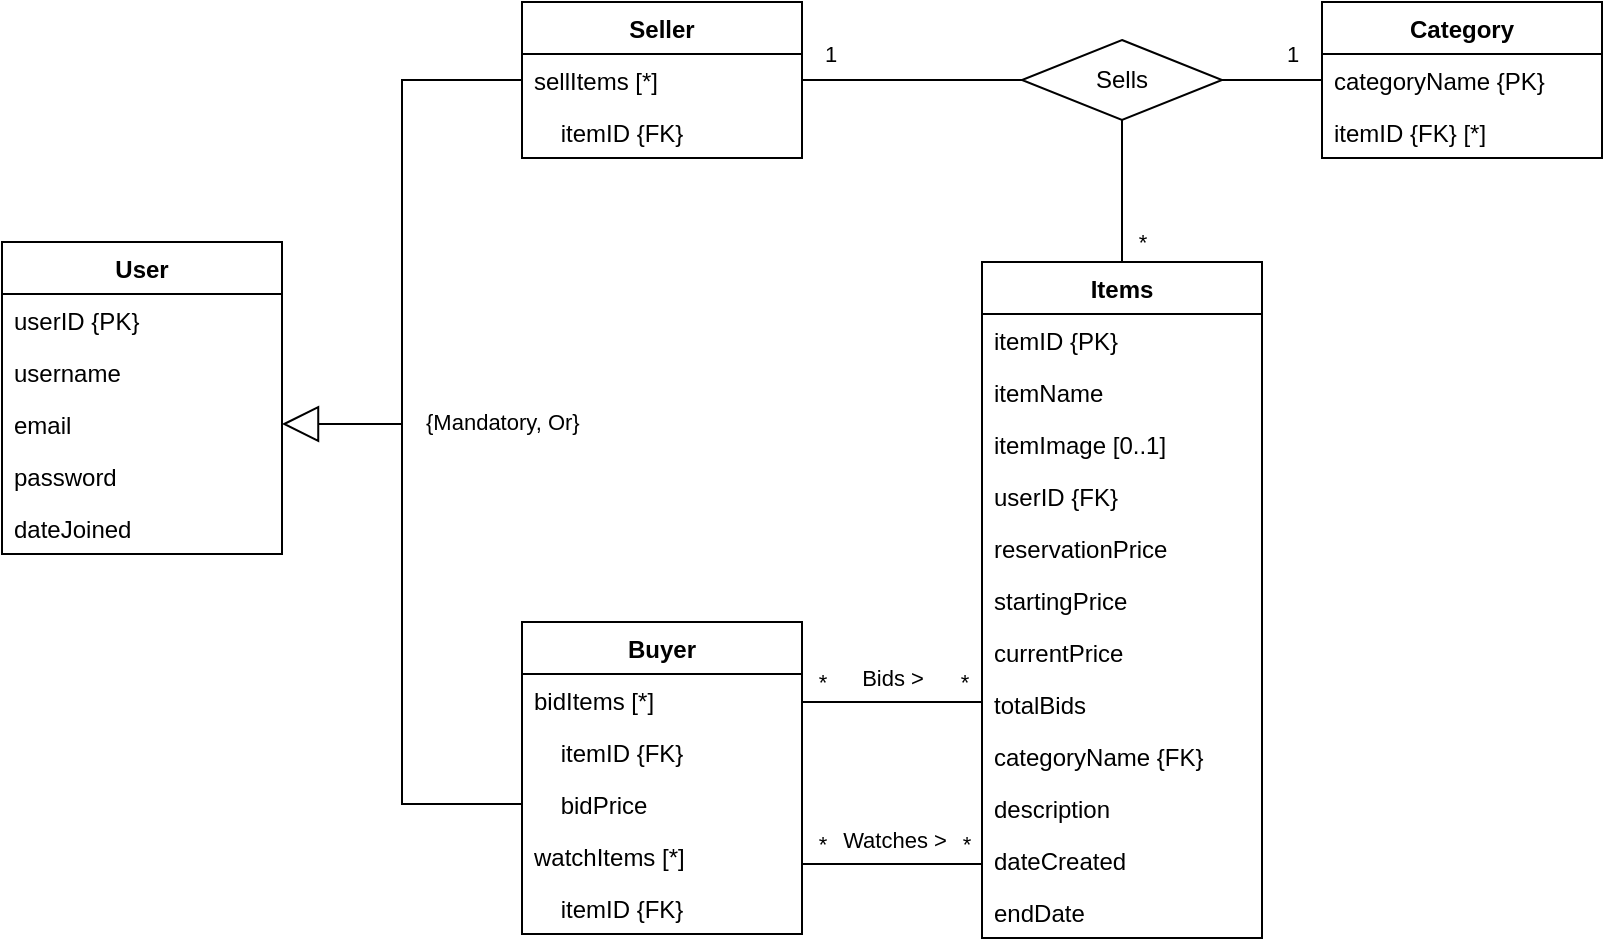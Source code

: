 <mxfile version="20.5.1" type="device"><diagram id="TwUcjbTNxHrpg2Pi-Iwy" name="Page-1"><mxGraphModel dx="1038" dy="556" grid="1" gridSize="10" guides="1" tooltips="1" connect="1" arrows="1" fold="1" page="1" pageScale="1" pageWidth="1169" pageHeight="827" math="0" shadow="0"><root><mxCell id="0"/><mxCell id="1" parent="0"/><mxCell id="FdjivdY3tDX9qHvkWPbz-15" value="User" style="swimlane;fontStyle=1;childLayout=stackLayout;horizontal=1;startSize=26;fillColor=none;horizontalStack=0;resizeParent=1;resizeParentMax=0;resizeLast=0;collapsible=1;marginBottom=0;" parent="1" vertex="1"><mxGeometry x="185" y="300" width="140" height="156" as="geometry"/></mxCell><mxCell id="FdjivdY3tDX9qHvkWPbz-16" value="userID {PK}" style="text;strokeColor=none;fillColor=none;align=left;verticalAlign=top;spacingLeft=4;spacingRight=4;overflow=hidden;rotatable=0;points=[[0,0.5],[1,0.5]];portConstraint=eastwest;" parent="FdjivdY3tDX9qHvkWPbz-15" vertex="1"><mxGeometry y="26" width="140" height="26" as="geometry"/></mxCell><mxCell id="FdjivdY3tDX9qHvkWPbz-17" value="username" style="text;strokeColor=none;fillColor=none;align=left;verticalAlign=top;spacingLeft=4;spacingRight=4;overflow=hidden;rotatable=0;points=[[0,0.5],[1,0.5]];portConstraint=eastwest;" parent="FdjivdY3tDX9qHvkWPbz-15" vertex="1"><mxGeometry y="52" width="140" height="26" as="geometry"/></mxCell><mxCell id="FdjivdY3tDX9qHvkWPbz-18" value="email" style="text;strokeColor=none;fillColor=none;align=left;verticalAlign=top;spacingLeft=4;spacingRight=4;overflow=hidden;rotatable=0;points=[[0,0.5],[1,0.5]];portConstraint=eastwest;" parent="FdjivdY3tDX9qHvkWPbz-15" vertex="1"><mxGeometry y="78" width="140" height="26" as="geometry"/></mxCell><mxCell id="FdjivdY3tDX9qHvkWPbz-19" value="password" style="text;strokeColor=none;fillColor=none;align=left;verticalAlign=top;spacingLeft=4;spacingRight=4;overflow=hidden;rotatable=0;points=[[0,0.5],[1,0.5]];portConstraint=eastwest;" parent="FdjivdY3tDX9qHvkWPbz-15" vertex="1"><mxGeometry y="104" width="140" height="26" as="geometry"/></mxCell><mxCell id="FdjivdY3tDX9qHvkWPbz-20" value="dateJoined" style="text;strokeColor=none;fillColor=none;align=left;verticalAlign=top;spacingLeft=4;spacingRight=4;overflow=hidden;rotatable=0;points=[[0,0.5],[1,0.5]];portConstraint=eastwest;" parent="FdjivdY3tDX9qHvkWPbz-15" vertex="1"><mxGeometry y="130" width="140" height="26" as="geometry"/></mxCell><mxCell id="FdjivdY3tDX9qHvkWPbz-21" value="Seller" style="swimlane;fontStyle=1;childLayout=stackLayout;horizontal=1;startSize=26;fillColor=none;horizontalStack=0;resizeParent=1;resizeParentMax=0;resizeLast=0;collapsible=1;marginBottom=0;" parent="1" vertex="1"><mxGeometry x="445" y="180" width="140" height="78" as="geometry"/></mxCell><mxCell id="FdjivdY3tDX9qHvkWPbz-22" value="sellItems [*]" style="text;strokeColor=none;fillColor=none;align=left;verticalAlign=top;spacingLeft=4;spacingRight=4;overflow=hidden;rotatable=0;points=[[0,0.5],[1,0.5]];portConstraint=eastwest;" parent="FdjivdY3tDX9qHvkWPbz-21" vertex="1"><mxGeometry y="26" width="140" height="26" as="geometry"/></mxCell><mxCell id="FdjivdY3tDX9qHvkWPbz-23" value="    itemID {FK}" style="text;strokeColor=none;fillColor=none;align=left;verticalAlign=top;spacingLeft=4;spacingRight=4;overflow=hidden;rotatable=0;points=[[0,0.5],[1,0.5]];portConstraint=eastwest;" parent="FdjivdY3tDX9qHvkWPbz-21" vertex="1"><mxGeometry y="52" width="140" height="26" as="geometry"/></mxCell><mxCell id="FdjivdY3tDX9qHvkWPbz-27" value="" style="endArrow=block;endSize=16;endFill=0;rounded=0;exitX=0;exitY=0.5;exitDx=0;exitDy=0;entryX=1;entryY=0.5;entryDx=0;entryDy=0;html=1;" parent="1" source="FdjivdY3tDX9qHvkWPbz-22" target="FdjivdY3tDX9qHvkWPbz-18" edge="1"><mxGeometry width="160" relative="1" as="geometry"><mxPoint x="445" y="390" as="sourcePoint"/><mxPoint x="605" y="390" as="targetPoint"/><Array as="points"><mxPoint x="385" y="219"/><mxPoint x="385" y="391"/></Array></mxGeometry></mxCell><mxCell id="FdjivdY3tDX9qHvkWPbz-28" value="Buyer" style="swimlane;fontStyle=1;childLayout=stackLayout;horizontal=1;startSize=26;fillColor=none;horizontalStack=0;resizeParent=1;resizeParentMax=0;resizeLast=0;collapsible=1;marginBottom=0;" parent="1" vertex="1"><mxGeometry x="445" y="490" width="140" height="156" as="geometry"/></mxCell><mxCell id="FdjivdY3tDX9qHvkWPbz-29" value="bidItems [*]" style="text;strokeColor=none;fillColor=none;align=left;verticalAlign=top;spacingLeft=4;spacingRight=4;overflow=hidden;rotatable=0;points=[[0,0.5],[1,0.5]];portConstraint=eastwest;" parent="FdjivdY3tDX9qHvkWPbz-28" vertex="1"><mxGeometry y="26" width="140" height="26" as="geometry"/></mxCell><mxCell id="FdjivdY3tDX9qHvkWPbz-30" value="    itemID {FK}" style="text;strokeColor=none;fillColor=none;align=left;verticalAlign=top;spacingLeft=4;spacingRight=4;overflow=hidden;rotatable=0;points=[[0,0.5],[1,0.5]];portConstraint=eastwest;" parent="FdjivdY3tDX9qHvkWPbz-28" vertex="1"><mxGeometry y="52" width="140" height="26" as="geometry"/></mxCell><mxCell id="FdjivdY3tDX9qHvkWPbz-33" value="    bidPrice" style="text;strokeColor=none;fillColor=none;align=left;verticalAlign=top;spacingLeft=4;spacingRight=4;overflow=hidden;rotatable=0;points=[[0,0.5],[1,0.5]];portConstraint=eastwest;" parent="FdjivdY3tDX9qHvkWPbz-28" vertex="1"><mxGeometry y="78" width="140" height="26" as="geometry"/></mxCell><mxCell id="FdjivdY3tDX9qHvkWPbz-32" value="watchItems [*]" style="text;strokeColor=none;fillColor=none;align=left;verticalAlign=top;spacingLeft=4;spacingRight=4;overflow=hidden;rotatable=0;points=[[0,0.5],[1,0.5]];portConstraint=eastwest;" parent="FdjivdY3tDX9qHvkWPbz-28" vertex="1"><mxGeometry y="104" width="140" height="26" as="geometry"/></mxCell><mxCell id="FdjivdY3tDX9qHvkWPbz-31" value="    itemID {FK}" style="text;strokeColor=none;fillColor=none;align=left;verticalAlign=top;spacingLeft=4;spacingRight=4;overflow=hidden;rotatable=0;points=[[0,0.5],[1,0.5]];portConstraint=eastwest;" parent="FdjivdY3tDX9qHvkWPbz-28" vertex="1"><mxGeometry y="130" width="140" height="26" as="geometry"/></mxCell><mxCell id="FdjivdY3tDX9qHvkWPbz-34" value="{Mandatory, Or}" style="endArrow=none;endSize=16;endFill=0;html=1;rounded=0;exitX=0;exitY=0.5;exitDx=0;exitDy=0;align=left;" parent="1" source="FdjivdY3tDX9qHvkWPbz-33" edge="1"><mxGeometry x="1" y="10" width="160" relative="1" as="geometry"><mxPoint x="445" y="456" as="sourcePoint"/><mxPoint x="385" y="390" as="targetPoint"/><Array as="points"><mxPoint x="385" y="581"/><mxPoint x="385" y="390"/></Array><mxPoint x="10" as="offset"/></mxGeometry></mxCell><mxCell id="FdjivdY3tDX9qHvkWPbz-35" value="Items" style="swimlane;fontStyle=1;childLayout=stackLayout;horizontal=1;startSize=26;fillColor=none;horizontalStack=0;resizeParent=1;resizeParentMax=0;resizeLast=0;collapsible=1;marginBottom=0;" parent="1" vertex="1"><mxGeometry x="675" y="310" width="140" height="338" as="geometry"/></mxCell><mxCell id="FdjivdY3tDX9qHvkWPbz-36" value="itemID {PK}" style="text;strokeColor=none;fillColor=none;align=left;verticalAlign=top;spacingLeft=4;spacingRight=4;overflow=hidden;rotatable=0;points=[[0,0.5],[1,0.5]];portConstraint=eastwest;" parent="FdjivdY3tDX9qHvkWPbz-35" vertex="1"><mxGeometry y="26" width="140" height="26" as="geometry"/></mxCell><mxCell id="FdjivdY3tDX9qHvkWPbz-37" value="itemName" style="text;strokeColor=none;fillColor=none;align=left;verticalAlign=top;spacingLeft=4;spacingRight=4;overflow=hidden;rotatable=0;points=[[0,0.5],[1,0.5]];portConstraint=eastwest;" parent="FdjivdY3tDX9qHvkWPbz-35" vertex="1"><mxGeometry y="52" width="140" height="26" as="geometry"/></mxCell><mxCell id="FdjivdY3tDX9qHvkWPbz-38" value="itemImage [0..1]" style="text;strokeColor=none;fillColor=none;align=left;verticalAlign=top;spacingLeft=4;spacingRight=4;overflow=hidden;rotatable=0;points=[[0,0.5],[1,0.5]];portConstraint=eastwest;" parent="FdjivdY3tDX9qHvkWPbz-35" vertex="1"><mxGeometry y="78" width="140" height="26" as="geometry"/></mxCell><mxCell id="FdjivdY3tDX9qHvkWPbz-39" value="userID {FK}" style="text;strokeColor=none;fillColor=none;align=left;verticalAlign=top;spacingLeft=4;spacingRight=4;overflow=hidden;rotatable=0;points=[[0,0.5],[1,0.5]];portConstraint=eastwest;" parent="FdjivdY3tDX9qHvkWPbz-35" vertex="1"><mxGeometry y="104" width="140" height="26" as="geometry"/></mxCell><mxCell id="FdjivdY3tDX9qHvkWPbz-40" value="reservationPrice" style="text;strokeColor=none;fillColor=none;align=left;verticalAlign=top;spacingLeft=4;spacingRight=4;overflow=hidden;rotatable=0;points=[[0,0.5],[1,0.5]];portConstraint=eastwest;" parent="FdjivdY3tDX9qHvkWPbz-35" vertex="1"><mxGeometry y="130" width="140" height="26" as="geometry"/></mxCell><mxCell id="FdjivdY3tDX9qHvkWPbz-41" value="startingPrice" style="text;strokeColor=none;fillColor=none;align=left;verticalAlign=top;spacingLeft=4;spacingRight=4;overflow=hidden;rotatable=0;points=[[0,0.5],[1,0.5]];portConstraint=eastwest;" parent="FdjivdY3tDX9qHvkWPbz-35" vertex="1"><mxGeometry y="156" width="140" height="26" as="geometry"/></mxCell><mxCell id="FdjivdY3tDX9qHvkWPbz-42" value="currentPrice" style="text;strokeColor=none;fillColor=none;align=left;verticalAlign=top;spacingLeft=4;spacingRight=4;overflow=hidden;rotatable=0;points=[[0,0.5],[1,0.5]];portConstraint=eastwest;" parent="FdjivdY3tDX9qHvkWPbz-35" vertex="1"><mxGeometry y="182" width="140" height="26" as="geometry"/></mxCell><mxCell id="KxaLfGsN2nYE0GVNbZLq-3" value="totalBids" style="text;strokeColor=none;fillColor=none;align=left;verticalAlign=top;spacingLeft=4;spacingRight=4;overflow=hidden;rotatable=0;points=[[0,0.5],[1,0.5]];portConstraint=eastwest;" vertex="1" parent="FdjivdY3tDX9qHvkWPbz-35"><mxGeometry y="208" width="140" height="26" as="geometry"/></mxCell><mxCell id="FdjivdY3tDX9qHvkWPbz-43" value="categoryName {FK}" style="text;strokeColor=none;fillColor=none;align=left;verticalAlign=top;spacingLeft=4;spacingRight=4;overflow=hidden;rotatable=0;points=[[0,0.5],[1,0.5]];portConstraint=eastwest;" parent="FdjivdY3tDX9qHvkWPbz-35" vertex="1"><mxGeometry y="234" width="140" height="26" as="geometry"/></mxCell><mxCell id="FdjivdY3tDX9qHvkWPbz-44" value="description" style="text;strokeColor=none;fillColor=none;align=left;verticalAlign=top;spacingLeft=4;spacingRight=4;overflow=hidden;rotatable=0;points=[[0,0.5],[1,0.5]];portConstraint=eastwest;" parent="FdjivdY3tDX9qHvkWPbz-35" vertex="1"><mxGeometry y="260" width="140" height="26" as="geometry"/></mxCell><mxCell id="FdjivdY3tDX9qHvkWPbz-45" value="dateCreated" style="text;strokeColor=none;fillColor=none;align=left;verticalAlign=top;spacingLeft=4;spacingRight=4;overflow=hidden;rotatable=0;points=[[0,0.5],[1,0.5]];portConstraint=eastwest;" parent="FdjivdY3tDX9qHvkWPbz-35" vertex="1"><mxGeometry y="286" width="140" height="26" as="geometry"/></mxCell><mxCell id="FdjivdY3tDX9qHvkWPbz-46" value="endDate" style="text;strokeColor=none;fillColor=none;align=left;verticalAlign=top;spacingLeft=4;spacingRight=4;overflow=hidden;rotatable=0;points=[[0,0.5],[1,0.5]];portConstraint=eastwest;" parent="FdjivdY3tDX9qHvkWPbz-35" vertex="1"><mxGeometry y="312" width="140" height="26" as="geometry"/></mxCell><mxCell id="FdjivdY3tDX9qHvkWPbz-53" style="edgeStyle=orthogonalEdgeStyle;rounded=0;orthogonalLoop=1;jettySize=auto;html=1;entryX=1;entryY=0.5;entryDx=0;entryDy=0;entryPerimeter=0;endArrow=none;endFill=0;" parent="1" source="FdjivdY3tDX9qHvkWPbz-47" target="FdjivdY3tDX9qHvkWPbz-51" edge="1"><mxGeometry relative="1" as="geometry"/></mxCell><mxCell id="FdjivdY3tDX9qHvkWPbz-68" value="1" style="edgeLabel;html=1;align=center;verticalAlign=middle;resizable=0;points=[];" parent="FdjivdY3tDX9qHvkWPbz-53" vertex="1" connectable="0"><mxGeometry x="-0.272" y="-1" relative="1" as="geometry"><mxPoint x="3" y="-12" as="offset"/></mxGeometry></mxCell><mxCell id="FdjivdY3tDX9qHvkWPbz-47" value="Category" style="swimlane;fontStyle=1;childLayout=stackLayout;horizontal=1;startSize=26;fillColor=none;horizontalStack=0;resizeParent=1;resizeParentMax=0;resizeLast=0;collapsible=1;marginBottom=0;" parent="1" vertex="1"><mxGeometry x="845" y="180" width="140" height="78" as="geometry"/></mxCell><mxCell id="FdjivdY3tDX9qHvkWPbz-48" value="categoryName {PK}" style="text;strokeColor=none;fillColor=none;align=left;verticalAlign=top;spacingLeft=4;spacingRight=4;overflow=hidden;rotatable=0;points=[[0,0.5],[1,0.5]];portConstraint=eastwest;" parent="FdjivdY3tDX9qHvkWPbz-47" vertex="1"><mxGeometry y="26" width="140" height="26" as="geometry"/></mxCell><mxCell id="FdjivdY3tDX9qHvkWPbz-49" value="itemID {FK} [*]" style="text;strokeColor=none;fillColor=none;align=left;verticalAlign=top;spacingLeft=4;spacingRight=4;overflow=hidden;rotatable=0;points=[[0,0.5],[1,0.5]];portConstraint=eastwest;" parent="FdjivdY3tDX9qHvkWPbz-47" vertex="1"><mxGeometry y="52" width="140" height="26" as="geometry"/></mxCell><mxCell id="FdjivdY3tDX9qHvkWPbz-54" style="edgeStyle=orthogonalEdgeStyle;rounded=0;orthogonalLoop=1;jettySize=auto;html=1;exitX=0;exitY=0.5;exitDx=0;exitDy=0;exitPerimeter=0;entryX=1;entryY=0.5;entryDx=0;entryDy=0;endArrow=none;endFill=0;" parent="1" source="FdjivdY3tDX9qHvkWPbz-51" target="FdjivdY3tDX9qHvkWPbz-22" edge="1"><mxGeometry relative="1" as="geometry"/></mxCell><mxCell id="FdjivdY3tDX9qHvkWPbz-66" value="1" style="edgeLabel;html=1;align=center;verticalAlign=middle;resizable=0;points=[];" parent="FdjivdY3tDX9qHvkWPbz-54" vertex="1" connectable="0"><mxGeometry x="0.751" y="1" relative="1" as="geometry"><mxPoint y="-14" as="offset"/></mxGeometry></mxCell><mxCell id="FdjivdY3tDX9qHvkWPbz-55" style="edgeStyle=orthogonalEdgeStyle;rounded=0;orthogonalLoop=1;jettySize=auto;html=1;entryX=0.5;entryY=0;entryDx=0;entryDy=0;endArrow=none;endFill=0;" parent="1" source="FdjivdY3tDX9qHvkWPbz-51" target="FdjivdY3tDX9qHvkWPbz-35" edge="1"><mxGeometry relative="1" as="geometry"/></mxCell><mxCell id="FdjivdY3tDX9qHvkWPbz-67" value="*" style="edgeLabel;html=1;align=center;verticalAlign=middle;resizable=0;points=[];" parent="FdjivdY3tDX9qHvkWPbz-55" vertex="1" connectable="0"><mxGeometry x="0.72" y="1" relative="1" as="geometry"><mxPoint x="9" as="offset"/></mxGeometry></mxCell><mxCell id="FdjivdY3tDX9qHvkWPbz-51" value="Sells" style="strokeWidth=1;html=1;shape=mxgraph.flowchart.decision;whiteSpace=wrap;" parent="1" vertex="1"><mxGeometry x="695" y="199" width="100" height="40" as="geometry"/></mxCell><mxCell id="FdjivdY3tDX9qHvkWPbz-57" style="edgeStyle=orthogonalEdgeStyle;rounded=0;orthogonalLoop=1;jettySize=auto;html=1;endArrow=none;endFill=0;" parent="1" source="FdjivdY3tDX9qHvkWPbz-29" edge="1"><mxGeometry relative="1" as="geometry"><Array as="points"><mxPoint x="675" y="530"/></Array><mxPoint x="675" y="530" as="targetPoint"/></mxGeometry></mxCell><mxCell id="FdjivdY3tDX9qHvkWPbz-59" value="*" style="edgeLabel;html=1;align=center;verticalAlign=middle;resizable=0;points=[];" parent="FdjivdY3tDX9qHvkWPbz-57" vertex="1" connectable="0"><mxGeometry x="0.796" relative="1" as="geometry"><mxPoint y="-10" as="offset"/></mxGeometry></mxCell><mxCell id="FdjivdY3tDX9qHvkWPbz-60" value="*" style="edgeLabel;html=1;align=center;verticalAlign=middle;resizable=0;points=[];" parent="FdjivdY3tDX9qHvkWPbz-57" vertex="1" connectable="0"><mxGeometry x="-0.627" relative="1" as="geometry"><mxPoint x="-7" y="-10" as="offset"/></mxGeometry></mxCell><mxCell id="FdjivdY3tDX9qHvkWPbz-61" value="Bids &amp;gt;" style="edgeLabel;html=1;align=center;verticalAlign=middle;resizable=0;points=[];" parent="FdjivdY3tDX9qHvkWPbz-57" vertex="1" connectable="0"><mxGeometry x="-0.177" y="1" relative="1" as="geometry"><mxPoint x="8" y="-11" as="offset"/></mxGeometry></mxCell><mxCell id="FdjivdY3tDX9qHvkWPbz-62" style="edgeStyle=orthogonalEdgeStyle;rounded=0;orthogonalLoop=1;jettySize=auto;html=1;entryX=0;entryY=0.5;entryDx=0;entryDy=0;endArrow=none;endFill=0;" parent="1" edge="1"><mxGeometry relative="1" as="geometry"><mxPoint x="585" y="611" as="sourcePoint"/><mxPoint x="675" y="610" as="targetPoint"/><Array as="points"><mxPoint x="675" y="611"/></Array></mxGeometry></mxCell><mxCell id="FdjivdY3tDX9qHvkWPbz-63" value="*" style="edgeLabel;html=1;align=center;verticalAlign=middle;resizable=0;points=[];" parent="FdjivdY3tDX9qHvkWPbz-62" vertex="1" connectable="0"><mxGeometry x="0.796" relative="1" as="geometry"><mxPoint y="-10" as="offset"/></mxGeometry></mxCell><mxCell id="FdjivdY3tDX9qHvkWPbz-64" value="*" style="edgeLabel;html=1;align=center;verticalAlign=middle;resizable=0;points=[];" parent="FdjivdY3tDX9qHvkWPbz-62" vertex="1" connectable="0"><mxGeometry x="-0.627" relative="1" as="geometry"><mxPoint x="-7" y="-10" as="offset"/></mxGeometry></mxCell><mxCell id="FdjivdY3tDX9qHvkWPbz-65" value="Watches &amp;gt;" style="edgeLabel;html=1;align=center;verticalAlign=middle;resizable=0;points=[];" parent="FdjivdY3tDX9qHvkWPbz-62" vertex="1" connectable="0"><mxGeometry x="-0.177" y="1" relative="1" as="geometry"><mxPoint x="8" y="-11" as="offset"/></mxGeometry></mxCell></root></mxGraphModel></diagram></mxfile>